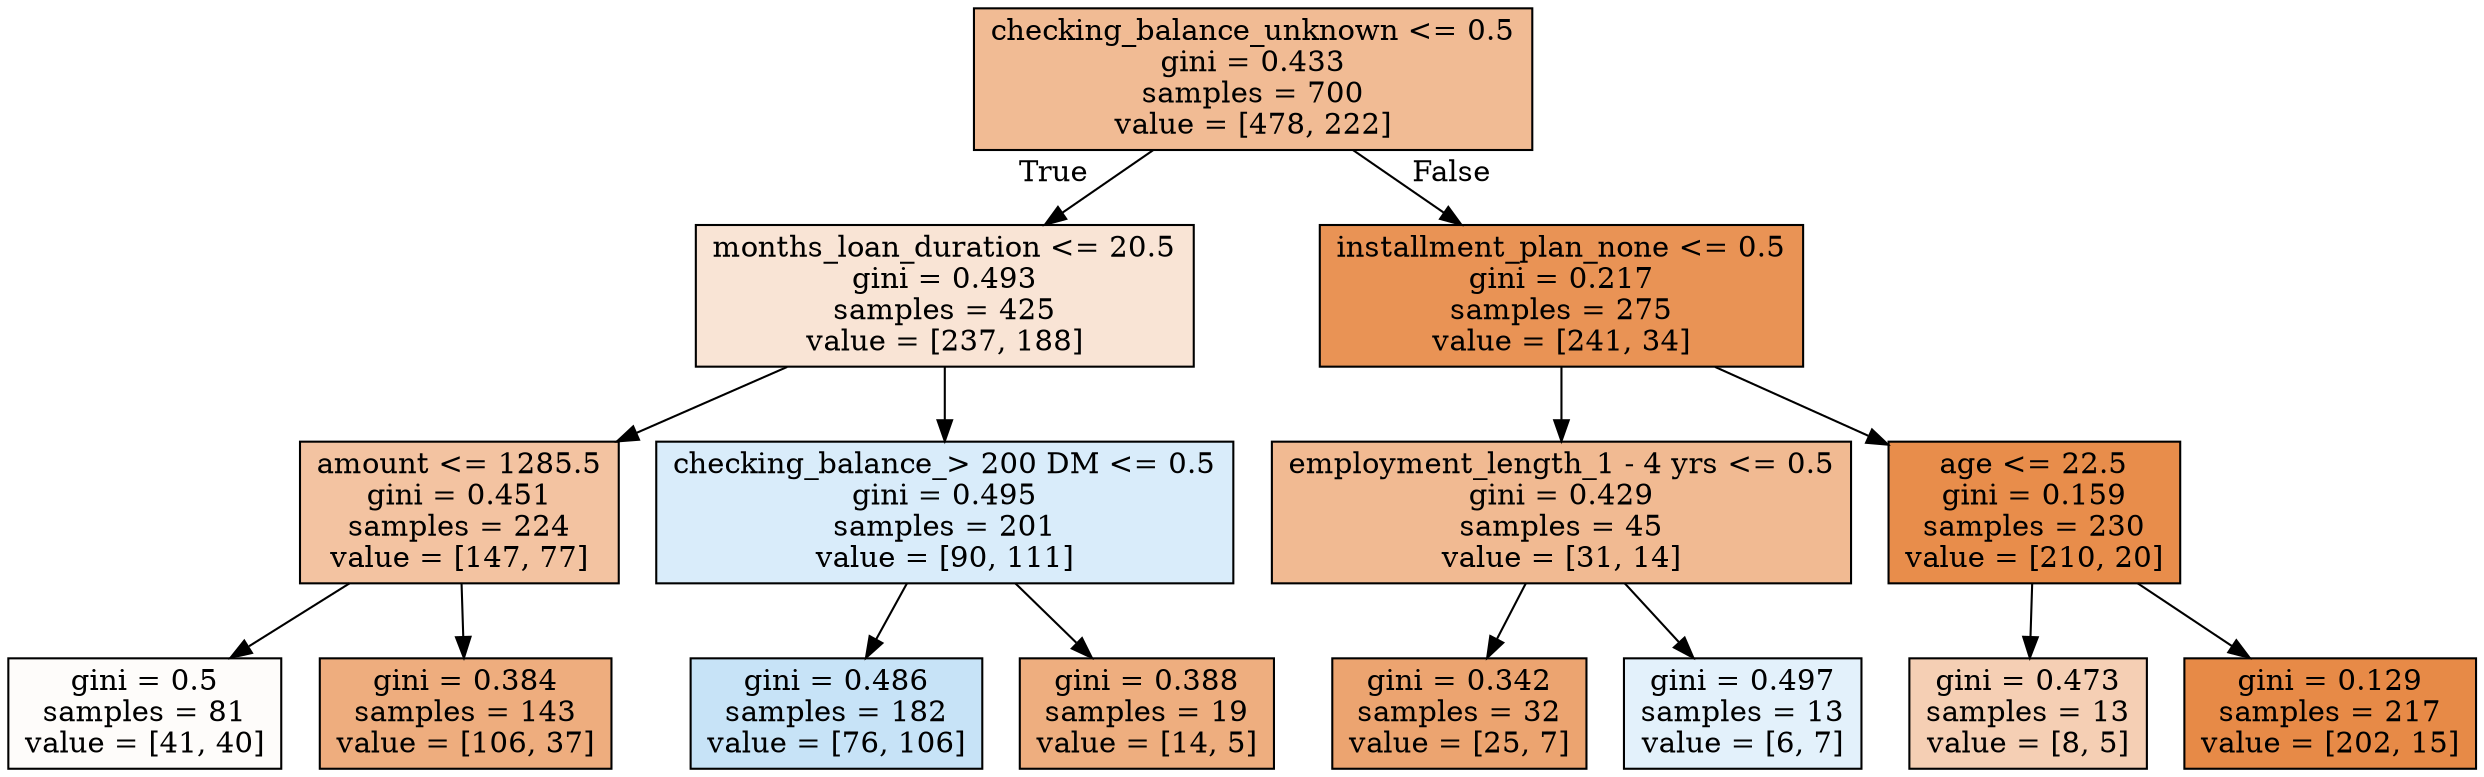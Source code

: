 digraph Tree {
node [shape=box, style="filled", color="black"] ;
0 [label="checking_balance_unknown <= 0.5\ngini = 0.433\nsamples = 700\nvalue = [478, 222]", fillcolor="#e5813989"] ;
1 [label="months_loan_duration <= 20.5\ngini = 0.493\nsamples = 425\nvalue = [237, 188]", fillcolor="#e5813935"] ;
0 -> 1 [labeldistance=2.5, labelangle=45, headlabel="True"] ;
2 [label="amount <= 1285.5\ngini = 0.451\nsamples = 224\nvalue = [147, 77]", fillcolor="#e5813979"] ;
1 -> 2 ;
3 [label="gini = 0.5\nsamples = 81\nvalue = [41, 40]", fillcolor="#e5813906"] ;
2 -> 3 ;
4 [label="gini = 0.384\nsamples = 143\nvalue = [106, 37]", fillcolor="#e58139a6"] ;
2 -> 4 ;
5 [label="checking_balance_> 200 DM <= 0.5\ngini = 0.495\nsamples = 201\nvalue = [90, 111]", fillcolor="#399de530"] ;
1 -> 5 ;
6 [label="gini = 0.486\nsamples = 182\nvalue = [76, 106]", fillcolor="#399de548"] ;
5 -> 6 ;
7 [label="gini = 0.388\nsamples = 19\nvalue = [14, 5]", fillcolor="#e58139a4"] ;
5 -> 7 ;
8 [label="installment_plan_none <= 0.5\ngini = 0.217\nsamples = 275\nvalue = [241, 34]", fillcolor="#e58139db"] ;
0 -> 8 [labeldistance=2.5, labelangle=-45, headlabel="False"] ;
9 [label="employment_length_1 - 4 yrs <= 0.5\ngini = 0.429\nsamples = 45\nvalue = [31, 14]", fillcolor="#e581398c"] ;
8 -> 9 ;
10 [label="gini = 0.342\nsamples = 32\nvalue = [25, 7]", fillcolor="#e58139b8"] ;
9 -> 10 ;
11 [label="gini = 0.497\nsamples = 13\nvalue = [6, 7]", fillcolor="#399de524"] ;
9 -> 11 ;
12 [label="age <= 22.5\ngini = 0.159\nsamples = 230\nvalue = [210, 20]", fillcolor="#e58139e7"] ;
8 -> 12 ;
13 [label="gini = 0.473\nsamples = 13\nvalue = [8, 5]", fillcolor="#e5813960"] ;
12 -> 13 ;
14 [label="gini = 0.129\nsamples = 217\nvalue = [202, 15]", fillcolor="#e58139ec"] ;
12 -> 14 ;
}